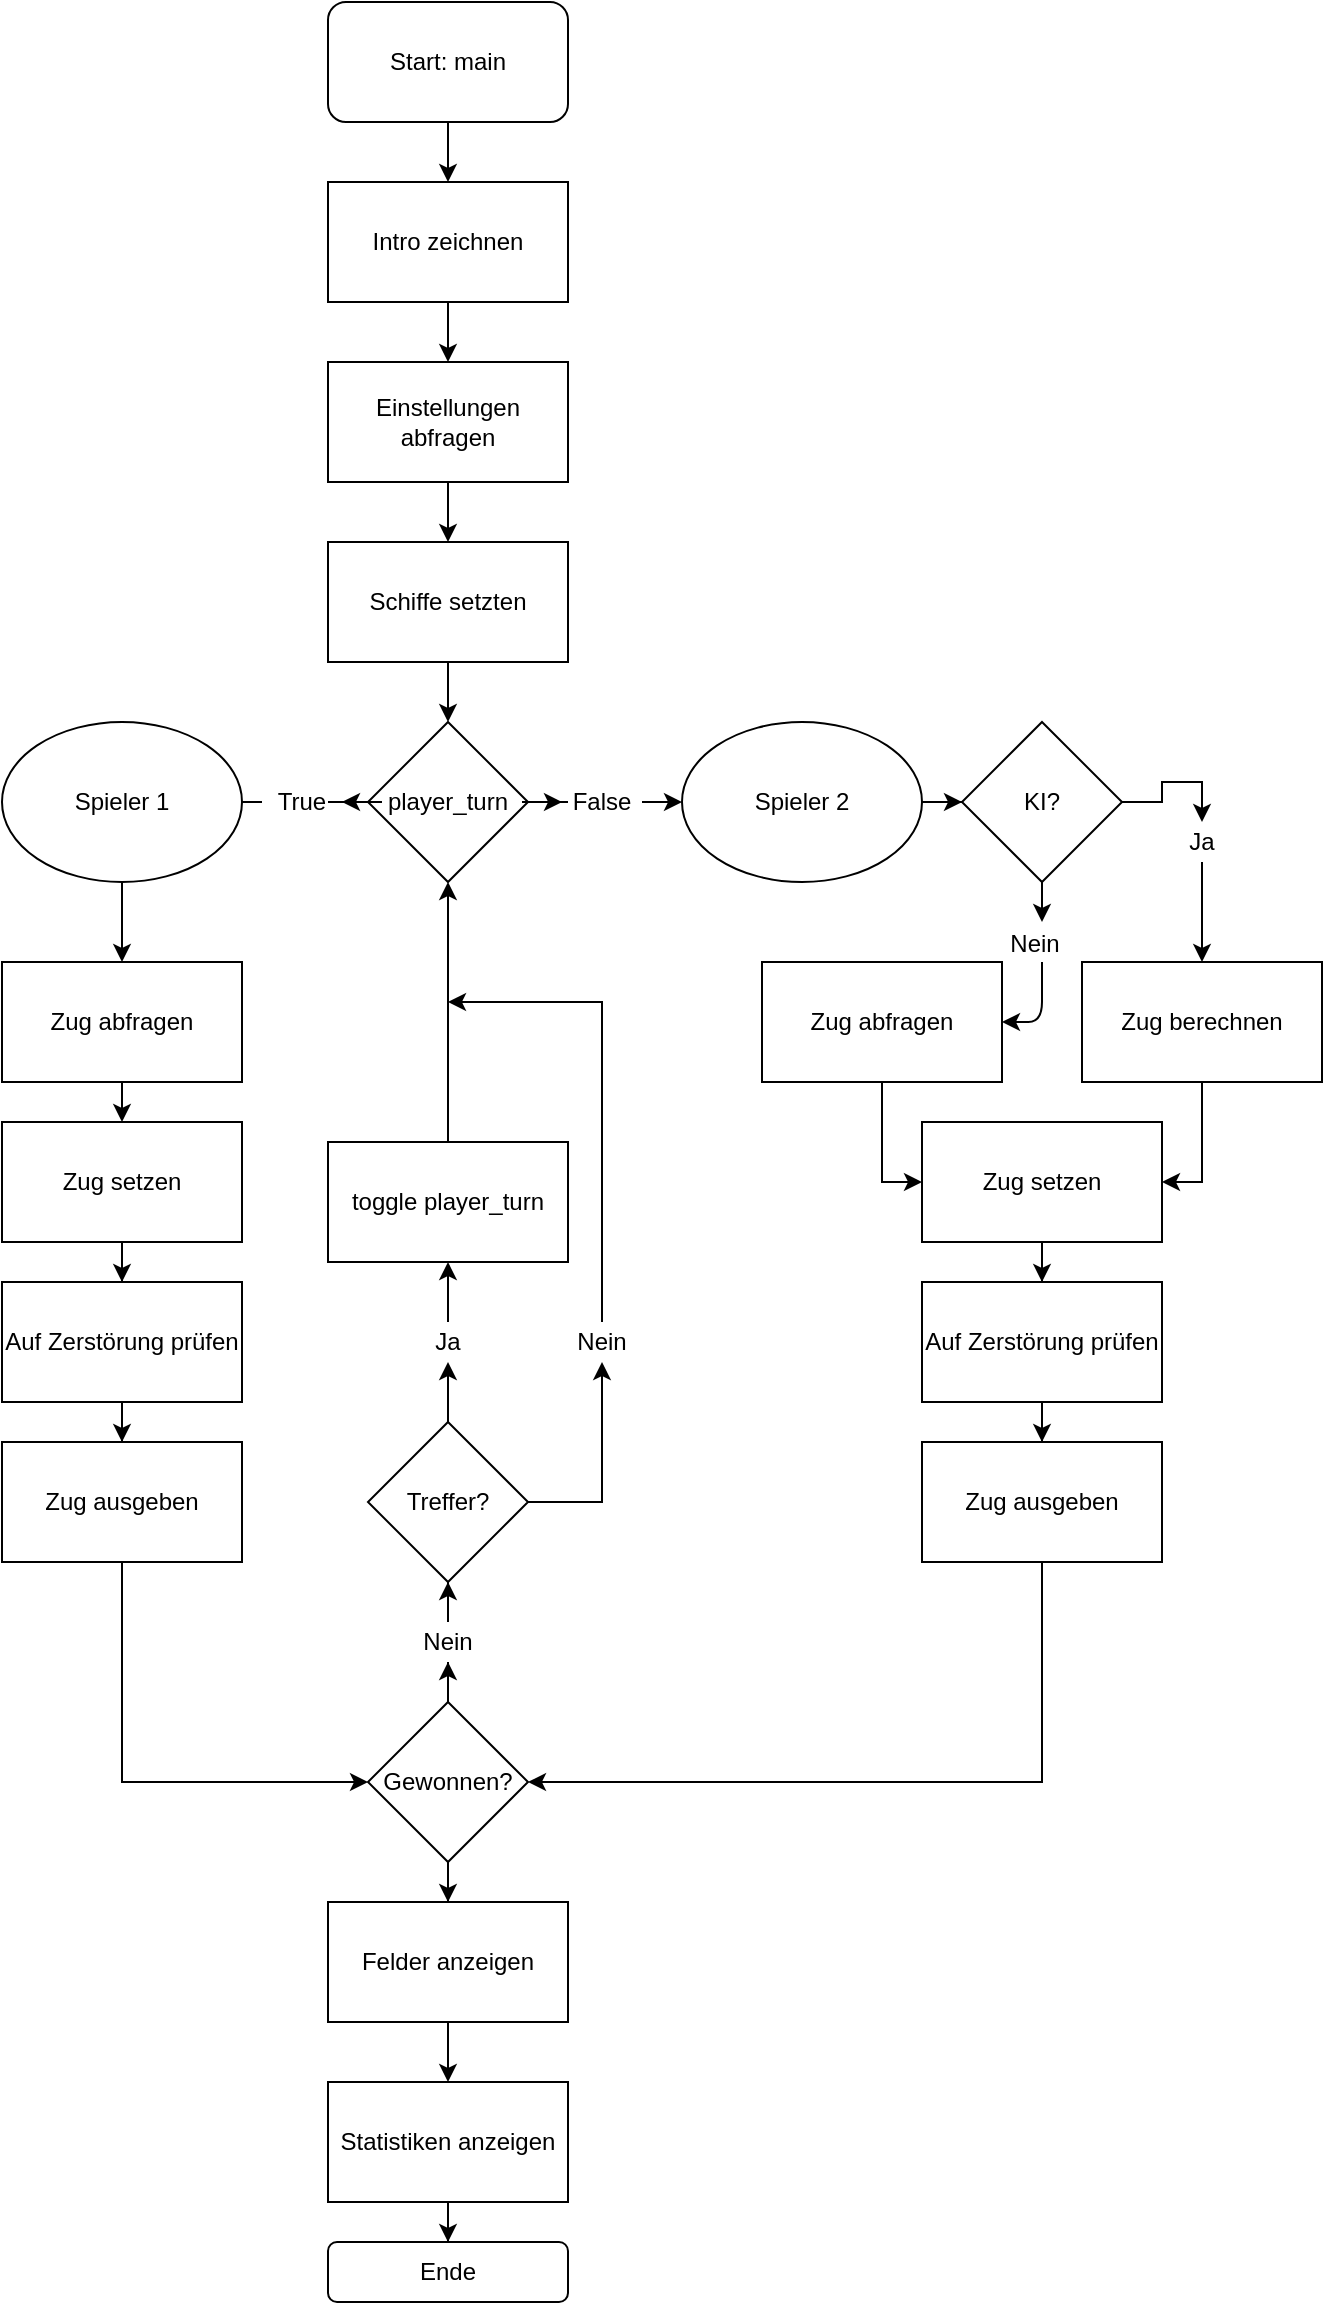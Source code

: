 <mxfile type="device" version="12.1.3" pages="1"><diagram id="FelnltAE2qGl1vhYl2xS" name="Seite-1"><mxGraphModel shadow="0" math="0" pageHeight="1169" pageWidth="827" pageScale="1" page="1" fold="1" arrows="1" connect="1" tooltips="1" guides="1" gridSize="10" grid="1" dy="1169" dx="1986"><root><mxCell id="0"/><mxCell id="1" parent="0"/><mxCell id="yoruhMdgPkyYUGGnFISP-2" parent="1" style="edgeStyle=orthogonalEdgeStyle;rounded=0;orthogonalLoop=1;jettySize=auto;html=1;" edge="1" target="yoruhMdgPkyYUGGnFISP-3" source="yoruhMdgPkyYUGGnFISP-1"><mxGeometry as="geometry" relative="1"><mxPoint as="targetPoint" x="313" y="200"/></mxGeometry></mxCell><mxCell id="yoruhMdgPkyYUGGnFISP-1" value="Start: main" parent="1" style="rounded=1;whiteSpace=wrap;html=1;gradientColor=none;" vertex="1"><mxGeometry as="geometry" x="253" y="10" width="120" height="60"/></mxCell><mxCell id="yoruhMdgPkyYUGGnFISP-5" value="" parent="1" style="edgeStyle=orthogonalEdgeStyle;rounded=0;orthogonalLoop=1;jettySize=auto;html=1;" edge="1" target="yoruhMdgPkyYUGGnFISP-4" source="yoruhMdgPkyYUGGnFISP-3"><mxGeometry as="geometry" relative="1"/></mxCell><mxCell id="yoruhMdgPkyYUGGnFISP-3" value="Intro zeichnen" parent="1" style="rounded=0;whiteSpace=wrap;html=1;" vertex="1"><mxGeometry as="geometry" x="253" y="100" width="120" height="60"/></mxCell><mxCell id="yoruhMdgPkyYUGGnFISP-7" value="" parent="1" style="edgeStyle=orthogonalEdgeStyle;rounded=0;orthogonalLoop=1;jettySize=auto;html=1;" edge="1" target="yoruhMdgPkyYUGGnFISP-6" source="yoruhMdgPkyYUGGnFISP-4"><mxGeometry as="geometry" relative="1"/></mxCell><mxCell id="yoruhMdgPkyYUGGnFISP-4" value="Einstellungen abfragen" parent="1" style="rounded=0;whiteSpace=wrap;html=1;" vertex="1"><mxGeometry as="geometry" x="253" y="190" width="120" height="60"/></mxCell><mxCell id="yoruhMdgPkyYUGGnFISP-11" parent="1" style="edgeStyle=orthogonalEdgeStyle;rounded=0;orthogonalLoop=1;jettySize=auto;html=1;" edge="1" target="yoruhMdgPkyYUGGnFISP-12" source="yoruhMdgPkyYUGGnFISP-6"><mxGeometry as="geometry" relative="1"><mxPoint as="targetPoint" x="313" y="430"/></mxGeometry></mxCell><mxCell id="yoruhMdgPkyYUGGnFISP-6" value="Schiffe setzten" parent="1" style="rounded=0;whiteSpace=wrap;html=1;" vertex="1"><mxGeometry as="geometry" x="253" y="280" width="120" height="60"/></mxCell><mxCell id="yoruhMdgPkyYUGGnFISP-17" parent="1" style="edgeStyle=orthogonalEdgeStyle;rounded=0;orthogonalLoop=1;jettySize=auto;html=1;entryX=0;entryY=0.5;entryDx=0;entryDy=0;" edge="1" source="yoruhMdgPkyYUGGnFISP-18"><mxGeometry as="geometry" relative="1"><mxPoint as="targetPoint" x="430" y="410"/></mxGeometry></mxCell><mxCell id="yoruhMdgPkyYUGGnFISP-21" parent="1" style="edgeStyle=orthogonalEdgeStyle;rounded=0;orthogonalLoop=1;jettySize=auto;html=1;entryX=1;entryY=0.5;entryDx=0;entryDy=0;" edge="1" source="yoruhMdgPkyYUGGnFISP-22"><mxGeometry as="geometry" relative="1"><mxPoint as="targetPoint" x="210" y="410"/></mxGeometry></mxCell><mxCell id="yoruhMdgPkyYUGGnFISP-12" value="player_turn" parent="1" style="rhombus;whiteSpace=wrap;html=1;" vertex="1"><mxGeometry as="geometry" x="273" y="370" width="80" height="80"/></mxCell><mxCell id="yoruhMdgPkyYUGGnFISP-18" value="False" parent="1" style="text;html=1;strokeColor=none;fillColor=none;align=center;verticalAlign=middle;whiteSpace=wrap;rounded=0;" vertex="1"><mxGeometry as="geometry" x="370" y="400" width="40" height="20"/></mxCell><mxCell id="yoruhMdgPkyYUGGnFISP-19" parent="1" style="edgeStyle=orthogonalEdgeStyle;rounded=0;orthogonalLoop=1;jettySize=auto;html=1;entryX=0;entryY=0.5;entryDx=0;entryDy=0;" edge="1" target="yoruhMdgPkyYUGGnFISP-18" source="yoruhMdgPkyYUGGnFISP-12"><mxGeometry as="geometry" relative="1"><mxPoint as="sourcePoint" x="353" y="410"/><mxPoint as="targetPoint" x="430" y="410"/></mxGeometry></mxCell><mxCell id="yoruhMdgPkyYUGGnFISP-22" value="True" parent="1" style="text;html=1;strokeColor=none;fillColor=none;align=center;verticalAlign=middle;whiteSpace=wrap;rounded=0;" vertex="1"><mxGeometry as="geometry" x="220" y="400" width="40" height="20"/></mxCell><mxCell id="yoruhMdgPkyYUGGnFISP-23" parent="1" style="edgeStyle=orthogonalEdgeStyle;rounded=0;orthogonalLoop=1;jettySize=auto;html=1;entryX=1;entryY=0.5;entryDx=0;entryDy=0;" edge="1" target="yoruhMdgPkyYUGGnFISP-22" source="yoruhMdgPkyYUGGnFISP-12"><mxGeometry as="geometry" relative="1"><mxPoint as="sourcePoint" x="273" y="410"/><mxPoint as="targetPoint" x="210" y="410"/></mxGeometry></mxCell><mxCell id="yoruhMdgPkyYUGGnFISP-27" parent="1" style="edgeStyle=orthogonalEdgeStyle;rounded=0;orthogonalLoop=1;jettySize=auto;html=1;exitX=0.5;exitY=1;exitDx=0;exitDy=0;entryX=0.5;entryY=0;entryDx=0;entryDy=0;" edge="1" target="yoruhMdgPkyYUGGnFISP-26" source="yoruhMdgPkyYUGGnFISP-24"><mxGeometry as="geometry" relative="1"/></mxCell><mxCell id="yoruhMdgPkyYUGGnFISP-24" value="Spieler 1" parent="1" style="ellipse;whiteSpace=wrap;html=1;gradientColor=none;" vertex="1"><mxGeometry as="geometry" x="90" y="370" width="120" height="80"/></mxCell><mxCell id="yoruhMdgPkyYUGGnFISP-47" parent="1" style="edgeStyle=orthogonalEdgeStyle;rounded=0;orthogonalLoop=1;jettySize=auto;html=1;entryX=0;entryY=0.5;entryDx=0;entryDy=0;" edge="1" target="yoruhMdgPkyYUGGnFISP-46" source="yoruhMdgPkyYUGGnFISP-25"><mxGeometry as="geometry" relative="1"/></mxCell><mxCell id="yoruhMdgPkyYUGGnFISP-25" value="Spieler 2" parent="1" style="ellipse;whiteSpace=wrap;html=1;gradientColor=none;" vertex="1"><mxGeometry as="geometry" x="430" y="370" width="120" height="80"/></mxCell><mxCell id="yoruhMdgPkyYUGGnFISP-29" parent="1" style="edgeStyle=orthogonalEdgeStyle;rounded=0;orthogonalLoop=1;jettySize=auto;html=1;exitX=0.5;exitY=1;exitDx=0;exitDy=0;entryX=0.5;entryY=0;entryDx=0;entryDy=0;" edge="1" target="yoruhMdgPkyYUGGnFISP-28" source="yoruhMdgPkyYUGGnFISP-26"><mxGeometry as="geometry" relative="1"/></mxCell><mxCell id="yoruhMdgPkyYUGGnFISP-26" value="Zug abfragen" parent="1" style="rounded=0;whiteSpace=wrap;html=1;gradientColor=none;" vertex="1"><mxGeometry as="geometry" x="90" y="490" width="120" height="60"/></mxCell><mxCell id="yoruhMdgPkyYUGGnFISP-31" value="" parent="1" style="edgeStyle=orthogonalEdgeStyle;rounded=0;orthogonalLoop=1;jettySize=auto;html=1;" edge="1" target="yoruhMdgPkyYUGGnFISP-30" source="yoruhMdgPkyYUGGnFISP-28"><mxGeometry as="geometry" relative="1"/></mxCell><mxCell id="yoruhMdgPkyYUGGnFISP-28" value="Zug setzen" parent="1" style="rounded=0;whiteSpace=wrap;html=1;gradientColor=none;" vertex="1"><mxGeometry as="geometry" x="90" y="570" width="120" height="60"/></mxCell><mxCell id="yoruhMdgPkyYUGGnFISP-33" value="" parent="1" style="edgeStyle=orthogonalEdgeStyle;rounded=0;orthogonalLoop=1;jettySize=auto;html=1;" edge="1" target="yoruhMdgPkyYUGGnFISP-32" source="yoruhMdgPkyYUGGnFISP-30"><mxGeometry as="geometry" relative="1"/></mxCell><mxCell id="yoruhMdgPkyYUGGnFISP-30" value="Auf Zerstörung prüfen" parent="1" style="rounded=0;whiteSpace=wrap;html=1;gradientColor=none;" vertex="1"><mxGeometry as="geometry" x="90" y="650" width="120" height="60"/></mxCell><mxCell id="yoruhMdgPkyYUGGnFISP-68" parent="1" style="edgeStyle=orthogonalEdgeStyle;rounded=0;orthogonalLoop=1;jettySize=auto;html=1;entryX=0;entryY=0.5;entryDx=0;entryDy=0;" edge="1" target="yoruhMdgPkyYUGGnFISP-66" source="yoruhMdgPkyYUGGnFISP-32"><mxGeometry as="geometry" relative="1"><Array as="points"><mxPoint x="150" y="900"/></Array></mxGeometry></mxCell><mxCell id="yoruhMdgPkyYUGGnFISP-32" value="Zug ausgeben" parent="1" style="rounded=0;whiteSpace=wrap;html=1;gradientColor=none;" vertex="1"><mxGeometry as="geometry" x="90" y="730" width="120" height="60"/></mxCell><mxCell id="yoruhMdgPkyYUGGnFISP-37" value="" parent="1" style="edgeStyle=orthogonalEdgeStyle;rounded=0;orthogonalLoop=1;jettySize=auto;html=1;" edge="1" source="yoruhMdgPkyYUGGnFISP-40"><mxGeometry as="geometry" relative="1"><mxPoint as="targetPoint" x="313" y="640"/></mxGeometry></mxCell><mxCell id="yoruhMdgPkyYUGGnFISP-42" parent="1" style="edgeStyle=orthogonalEdgeStyle;rounded=0;orthogonalLoop=1;jettySize=auto;html=1;" edge="1" source="yoruhMdgPkyYUGGnFISP-43"><mxGeometry as="geometry" relative="1"><mxPoint as="targetPoint" x="313" y="510"/><Array as="points"><mxPoint x="390" y="510"/></Array></mxGeometry></mxCell><mxCell id="yoruhMdgPkyYUGGnFISP-34" value="Treffer?" parent="1" style="rhombus;whiteSpace=wrap;html=1;gradientColor=none;" vertex="1"><mxGeometry as="geometry" x="273" y="720" width="80" height="80"/></mxCell><mxCell id="yoruhMdgPkyYUGGnFISP-39" parent="1" style="edgeStyle=orthogonalEdgeStyle;rounded=0;orthogonalLoop=1;jettySize=auto;html=1;entryX=0.5;entryY=1;entryDx=0;entryDy=0;" edge="1" target="yoruhMdgPkyYUGGnFISP-12" source="yoruhMdgPkyYUGGnFISP-38"><mxGeometry as="geometry" relative="1"/></mxCell><mxCell id="yoruhMdgPkyYUGGnFISP-38" value="toggle player_turn" parent="1" style="rounded=0;whiteSpace=wrap;html=1;gradientColor=none;" vertex="1"><mxGeometry as="geometry" x="253" y="580" width="120" height="60"/></mxCell><mxCell id="yoruhMdgPkyYUGGnFISP-40" value="Ja" parent="1" style="text;html=1;strokeColor=none;fillColor=none;align=center;verticalAlign=middle;whiteSpace=wrap;rounded=0;" vertex="1"><mxGeometry as="geometry" x="293" y="670" width="40" height="20"/></mxCell><mxCell id="yoruhMdgPkyYUGGnFISP-41" value="" parent="1" style="edgeStyle=orthogonalEdgeStyle;rounded=0;orthogonalLoop=1;jettySize=auto;html=1;" edge="1" target="yoruhMdgPkyYUGGnFISP-40" source="yoruhMdgPkyYUGGnFISP-34"><mxGeometry as="geometry" relative="1"><mxPoint as="sourcePoint" x="313" y="720"/><mxPoint as="targetPoint" x="313" y="640"/></mxGeometry></mxCell><mxCell id="yoruhMdgPkyYUGGnFISP-43" value="Nein" parent="1" style="text;html=1;strokeColor=none;fillColor=none;align=center;verticalAlign=middle;whiteSpace=wrap;rounded=0;" vertex="1"><mxGeometry as="geometry" x="370" y="670" width="40" height="20"/></mxCell><mxCell id="yoruhMdgPkyYUGGnFISP-44" parent="1" style="edgeStyle=orthogonalEdgeStyle;rounded=0;orthogonalLoop=1;jettySize=auto;html=1;" edge="1" target="yoruhMdgPkyYUGGnFISP-43" source="yoruhMdgPkyYUGGnFISP-34"><mxGeometry as="geometry" relative="1"><mxPoint as="targetPoint" x="313" y="510"/><mxPoint as="sourcePoint" x="353" y="760"/><Array as="points"><mxPoint x="390" y="760"/></Array></mxGeometry></mxCell><mxCell id="yoruhMdgPkyYUGGnFISP-51" parent="1" style="edgeStyle=orthogonalEdgeStyle;rounded=0;orthogonalLoop=1;jettySize=auto;html=1;entryX=0.5;entryY=0;entryDx=0;entryDy=0;exitX=0.5;exitY=1;exitDx=0;exitDy=0;" edge="1" target="yoruhMdgPkyYUGGnFISP-50" source="yoruhMdgPkyYUGGnFISP-59"><mxGeometry as="geometry" relative="1"><Array as="points"/></mxGeometry></mxCell><mxCell id="yoruhMdgPkyYUGGnFISP-46" value="KI?" parent="1" style="rhombus;whiteSpace=wrap;html=1;gradientColor=none;" vertex="1"><mxGeometry as="geometry" x="570" y="370" width="80" height="80"/></mxCell><mxCell id="yoruhMdgPkyYUGGnFISP-57" parent="1" style="edgeStyle=orthogonalEdgeStyle;rounded=0;orthogonalLoop=1;jettySize=auto;html=1;entryX=0;entryY=0.5;entryDx=0;entryDy=0;" edge="1" target="yoruhMdgPkyYUGGnFISP-53" source="yoruhMdgPkyYUGGnFISP-48"><mxGeometry as="geometry" relative="1"/></mxCell><mxCell id="yoruhMdgPkyYUGGnFISP-48" value="Zug abfragen" parent="1" style="rounded=0;whiteSpace=wrap;html=1;gradientColor=none;" vertex="1"><mxGeometry as="geometry" x="470" y="490" width="120" height="60"/></mxCell><mxCell id="yoruhMdgPkyYUGGnFISP-58" parent="1" style="edgeStyle=orthogonalEdgeStyle;rounded=0;orthogonalLoop=1;jettySize=auto;html=1;entryX=1;entryY=0.5;entryDx=0;entryDy=0;" edge="1" target="yoruhMdgPkyYUGGnFISP-53" source="yoruhMdgPkyYUGGnFISP-50"><mxGeometry as="geometry" relative="1"/></mxCell><mxCell id="yoruhMdgPkyYUGGnFISP-50" value="Zug berechnen" parent="1" style="rounded=0;whiteSpace=wrap;html=1;gradientColor=none;" vertex="1"><mxGeometry as="geometry" x="630" y="490" width="120" height="60"/></mxCell><mxCell id="yoruhMdgPkyYUGGnFISP-52" value="" parent="1" style="edgeStyle=orthogonalEdgeStyle;rounded=0;orthogonalLoop=1;jettySize=auto;html=1;" edge="1" target="yoruhMdgPkyYUGGnFISP-55" source="yoruhMdgPkyYUGGnFISP-53"><mxGeometry as="geometry" relative="1"/></mxCell><mxCell id="yoruhMdgPkyYUGGnFISP-53" value="Zug setzen" parent="1" style="rounded=0;whiteSpace=wrap;html=1;gradientColor=none;" vertex="1"><mxGeometry as="geometry" x="550" y="570" width="120" height="60"/></mxCell><mxCell id="yoruhMdgPkyYUGGnFISP-54" value="" parent="1" style="edgeStyle=orthogonalEdgeStyle;rounded=0;orthogonalLoop=1;jettySize=auto;html=1;" edge="1" target="yoruhMdgPkyYUGGnFISP-56" source="yoruhMdgPkyYUGGnFISP-55"><mxGeometry as="geometry" relative="1"/></mxCell><mxCell id="yoruhMdgPkyYUGGnFISP-55" value="Auf Zerstörung prüfen" parent="1" style="rounded=0;whiteSpace=wrap;html=1;gradientColor=none;" vertex="1"><mxGeometry as="geometry" x="550" y="650" width="120" height="60"/></mxCell><mxCell id="yoruhMdgPkyYUGGnFISP-69" parent="1" style="edgeStyle=orthogonalEdgeStyle;rounded=0;orthogonalLoop=1;jettySize=auto;html=1;entryX=1;entryY=0.5;entryDx=0;entryDy=0;" edge="1" target="yoruhMdgPkyYUGGnFISP-66" source="yoruhMdgPkyYUGGnFISP-56"><mxGeometry as="geometry" relative="1"><Array as="points"><mxPoint x="610" y="900"/></Array></mxGeometry></mxCell><mxCell id="yoruhMdgPkyYUGGnFISP-56" value="Zug ausgeben" parent="1" style="rounded=0;whiteSpace=wrap;html=1;gradientColor=none;" vertex="1"><mxGeometry as="geometry" x="550" y="730" width="120" height="60"/></mxCell><mxCell id="yoruhMdgPkyYUGGnFISP-59" value="Ja" parent="1" style="text;html=1;strokeColor=none;fillColor=none;align=center;verticalAlign=middle;whiteSpace=wrap;rounded=0;" vertex="1"><mxGeometry as="geometry" x="670" y="420" width="40" height="20"/></mxCell><mxCell id="yoruhMdgPkyYUGGnFISP-60" parent="1" style="edgeStyle=orthogonalEdgeStyle;rounded=0;orthogonalLoop=1;jettySize=auto;html=1;entryX=0.5;entryY=0;entryDx=0;entryDy=0;" edge="1" target="yoruhMdgPkyYUGGnFISP-59" source="yoruhMdgPkyYUGGnFISP-46"><mxGeometry as="geometry" relative="1"><mxPoint as="sourcePoint" x="650" y="410"/><mxPoint as="targetPoint" x="690" y="470"/><Array as="points"/></mxGeometry></mxCell><mxCell id="yoruhMdgPkyYUGGnFISP-62" parent="1" style="edgeStyle=orthogonalEdgeStyle;rounded=0;orthogonalLoop=1;jettySize=auto;html=1;" edge="1" source="yoruhMdgPkyYUGGnFISP-46"><mxGeometry as="geometry" relative="1"><mxPoint as="sourcePoint" x="610" y="450"/><mxPoint as="targetPoint" x="610" y="470"/></mxGeometry></mxCell><mxCell id="yoruhMdgPkyYUGGnFISP-63" value="Nein" parent="yoruhMdgPkyYUGGnFISP-62" style="text;html=1;resizable=0;points=[];align=center;verticalAlign=middle;labelBackgroundColor=#ffffff;" vertex="1" connectable="0"><mxGeometry as="geometry" relative="1" y="-2"><mxPoint as="offset" x="-2" y="20"/></mxGeometry></mxCell><mxCell id="yoruhMdgPkyYUGGnFISP-64" value="" parent="1" style="endArrow=classic;html=1;entryX=1;entryY=0.5;entryDx=0;entryDy=0;" edge="1" target="yoruhMdgPkyYUGGnFISP-48"><mxGeometry as="geometry" relative="1" width="50" height="50"><mxPoint as="sourcePoint" x="610" y="490"/><mxPoint as="targetPoint" x="630" y="510"/><Array as="points"><mxPoint x="610" y="520"/></Array></mxGeometry></mxCell><mxCell id="yoruhMdgPkyYUGGnFISP-67" parent="1" style="edgeStyle=orthogonalEdgeStyle;rounded=0;orthogonalLoop=1;jettySize=auto;html=1;entryX=0.5;entryY=1;entryDx=0;entryDy=0;" edge="1" target="yoruhMdgPkyYUGGnFISP-34" source="yoruhMdgPkyYUGGnFISP-70"><mxGeometry as="geometry" relative="1"/></mxCell><mxCell id="yoruhMdgPkyYUGGnFISP-73" parent="1" style="edgeStyle=orthogonalEdgeStyle;rounded=0;orthogonalLoop=1;jettySize=auto;html=1;entryX=0.5;entryY=0;entryDx=0;entryDy=0;" edge="1" target="yoruhMdgPkyYUGGnFISP-72" source="yoruhMdgPkyYUGGnFISP-66"><mxGeometry as="geometry" relative="1"/></mxCell><mxCell id="yoruhMdgPkyYUGGnFISP-66" value="Gewonnen?" parent="1" style="rhombus;whiteSpace=wrap;html=1;gradientColor=none;" vertex="1"><mxGeometry as="geometry" x="273" y="860" width="80" height="80"/></mxCell><mxCell id="yoruhMdgPkyYUGGnFISP-70" value="Nein" parent="1" style="text;html=1;strokeColor=none;fillColor=none;align=center;verticalAlign=middle;whiteSpace=wrap;rounded=0;" vertex="1"><mxGeometry as="geometry" x="293" y="820" width="40" height="20"/></mxCell><mxCell id="yoruhMdgPkyYUGGnFISP-71" parent="1" style="edgeStyle=orthogonalEdgeStyle;rounded=0;orthogonalLoop=1;jettySize=auto;html=1;entryX=0.5;entryY=1;entryDx=0;entryDy=0;" edge="1" target="yoruhMdgPkyYUGGnFISP-70" source="yoruhMdgPkyYUGGnFISP-66"><mxGeometry as="geometry" relative="1"><mxPoint as="sourcePoint" x="313" y="850"/><mxPoint as="targetPoint" x="313" y="800"/></mxGeometry></mxCell><mxCell id="yoruhMdgPkyYUGGnFISP-75" parent="1" style="edgeStyle=orthogonalEdgeStyle;rounded=0;orthogonalLoop=1;jettySize=auto;html=1;entryX=0.5;entryY=0;entryDx=0;entryDy=0;" edge="1" target="yoruhMdgPkyYUGGnFISP-74" source="yoruhMdgPkyYUGGnFISP-72"><mxGeometry as="geometry" relative="1"/></mxCell><mxCell id="yoruhMdgPkyYUGGnFISP-72" value="Felder anzeigen" parent="1" style="rounded=0;whiteSpace=wrap;html=1;gradientColor=none;" vertex="1"><mxGeometry as="geometry" x="253" y="960" width="120" height="60"/></mxCell><mxCell id="yoruhMdgPkyYUGGnFISP-77" parent="1" style="edgeStyle=orthogonalEdgeStyle;rounded=0;orthogonalLoop=1;jettySize=auto;html=1;entryX=0.5;entryY=0;entryDx=0;entryDy=0;" edge="1" target="yoruhMdgPkyYUGGnFISP-76" source="yoruhMdgPkyYUGGnFISP-74"><mxGeometry as="geometry" relative="1"/></mxCell><mxCell id="yoruhMdgPkyYUGGnFISP-74" value="Statistiken anzeigen" parent="1" style="rounded=0;whiteSpace=wrap;html=1;gradientColor=none;" vertex="1"><mxGeometry as="geometry" x="253" y="1050" width="120" height="60"/></mxCell><mxCell id="yoruhMdgPkyYUGGnFISP-76" value="Ende" parent="1" style="rounded=1;whiteSpace=wrap;html=1;gradientColor=none;" vertex="1"><mxGeometry as="geometry" x="253" y="1130" width="120" height="30"/></mxCell></root></mxGraphModel></diagram></mxfile>